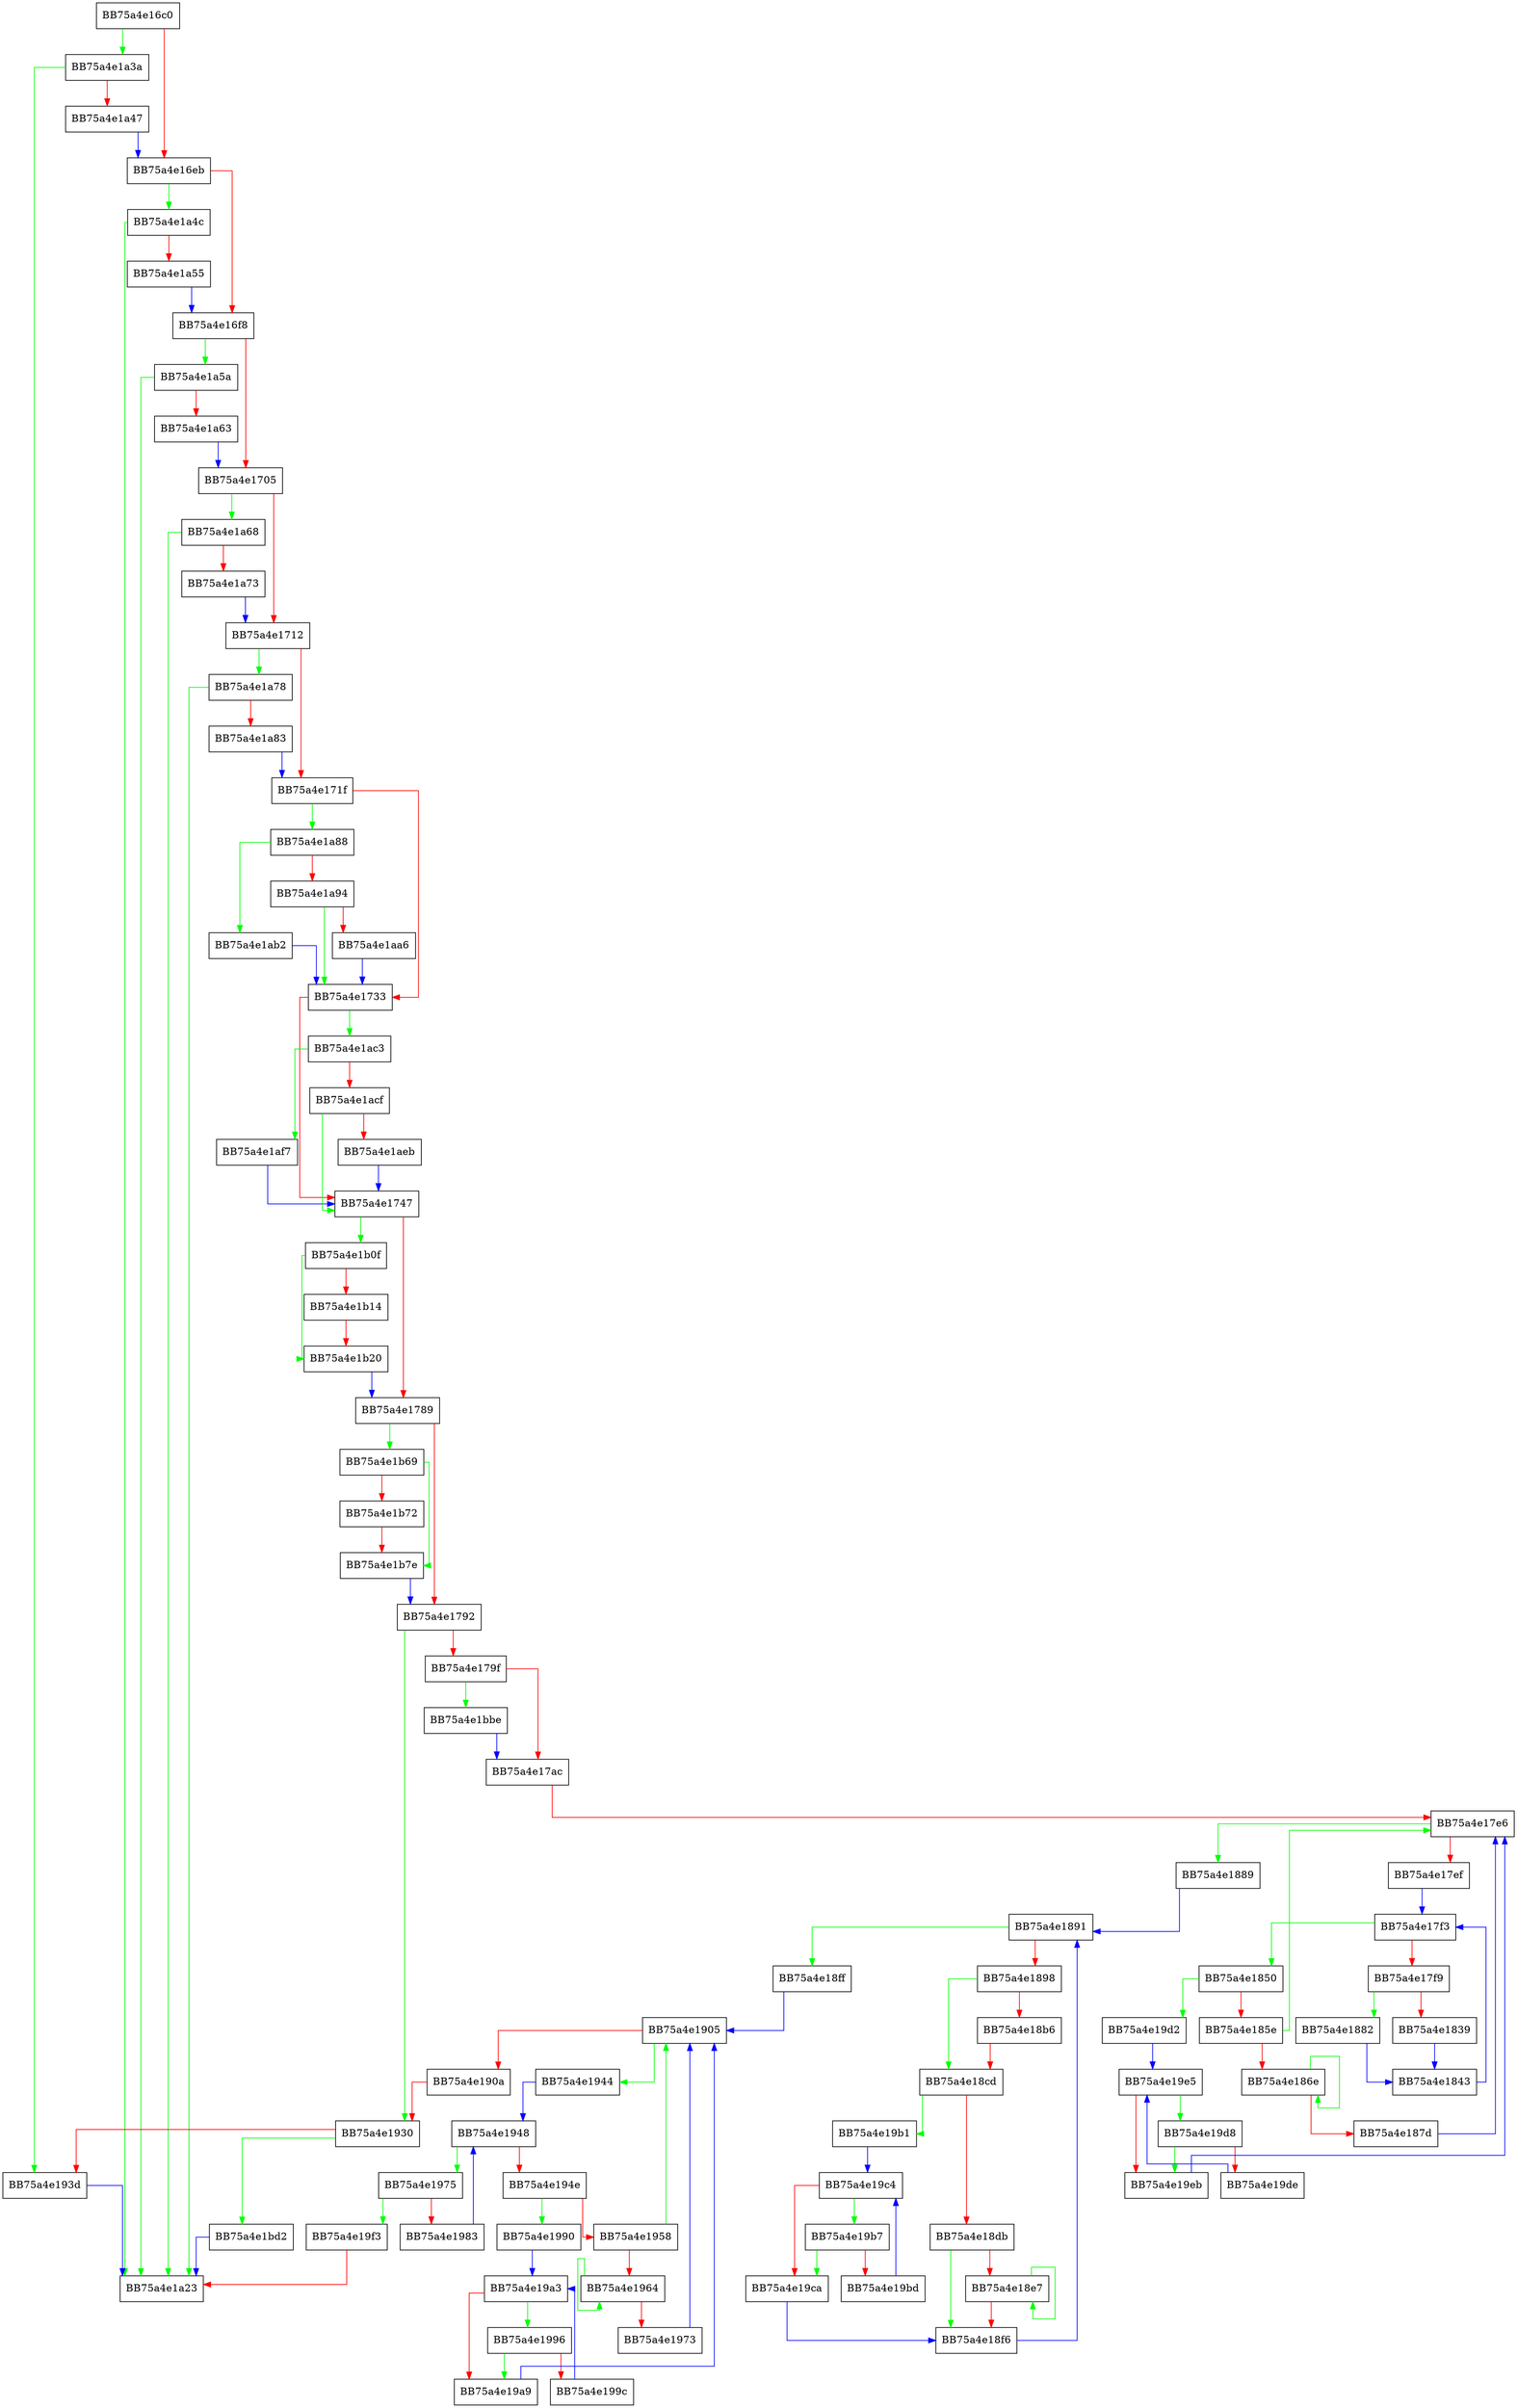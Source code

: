 digraph threat_info_end {
  node [shape="box"];
  graph [splines=ortho];
  BB75a4e16c0 -> BB75a4e1a3a [color="green"];
  BB75a4e16c0 -> BB75a4e16eb [color="red"];
  BB75a4e16eb -> BB75a4e1a4c [color="green"];
  BB75a4e16eb -> BB75a4e16f8 [color="red"];
  BB75a4e16f8 -> BB75a4e1a5a [color="green"];
  BB75a4e16f8 -> BB75a4e1705 [color="red"];
  BB75a4e1705 -> BB75a4e1a68 [color="green"];
  BB75a4e1705 -> BB75a4e1712 [color="red"];
  BB75a4e1712 -> BB75a4e1a78 [color="green"];
  BB75a4e1712 -> BB75a4e171f [color="red"];
  BB75a4e171f -> BB75a4e1a88 [color="green"];
  BB75a4e171f -> BB75a4e1733 [color="red"];
  BB75a4e1733 -> BB75a4e1ac3 [color="green"];
  BB75a4e1733 -> BB75a4e1747 [color="red"];
  BB75a4e1747 -> BB75a4e1b0f [color="green"];
  BB75a4e1747 -> BB75a4e1789 [color="red"];
  BB75a4e1789 -> BB75a4e1b69 [color="green"];
  BB75a4e1789 -> BB75a4e1792 [color="red"];
  BB75a4e1792 -> BB75a4e1930 [color="green"];
  BB75a4e1792 -> BB75a4e179f [color="red"];
  BB75a4e179f -> BB75a4e1bbe [color="green"];
  BB75a4e179f -> BB75a4e17ac [color="red"];
  BB75a4e17ac -> BB75a4e17e6 [color="red"];
  BB75a4e17e6 -> BB75a4e1889 [color="green"];
  BB75a4e17e6 -> BB75a4e17ef [color="red"];
  BB75a4e17ef -> BB75a4e17f3 [color="blue"];
  BB75a4e17f3 -> BB75a4e1850 [color="green"];
  BB75a4e17f3 -> BB75a4e17f9 [color="red"];
  BB75a4e17f9 -> BB75a4e1882 [color="green"];
  BB75a4e17f9 -> BB75a4e1839 [color="red"];
  BB75a4e1839 -> BB75a4e1843 [color="blue"];
  BB75a4e1843 -> BB75a4e17f3 [color="blue"];
  BB75a4e1850 -> BB75a4e19d2 [color="green"];
  BB75a4e1850 -> BB75a4e185e [color="red"];
  BB75a4e185e -> BB75a4e17e6 [color="green"];
  BB75a4e185e -> BB75a4e186e [color="red"];
  BB75a4e186e -> BB75a4e186e [color="green"];
  BB75a4e186e -> BB75a4e187d [color="red"];
  BB75a4e187d -> BB75a4e17e6 [color="blue"];
  BB75a4e1882 -> BB75a4e1843 [color="blue"];
  BB75a4e1889 -> BB75a4e1891 [color="blue"];
  BB75a4e1891 -> BB75a4e18ff [color="green"];
  BB75a4e1891 -> BB75a4e1898 [color="red"];
  BB75a4e1898 -> BB75a4e18cd [color="green"];
  BB75a4e1898 -> BB75a4e18b6 [color="red"];
  BB75a4e18b6 -> BB75a4e18cd [color="red"];
  BB75a4e18cd -> BB75a4e19b1 [color="green"];
  BB75a4e18cd -> BB75a4e18db [color="red"];
  BB75a4e18db -> BB75a4e18f6 [color="green"];
  BB75a4e18db -> BB75a4e18e7 [color="red"];
  BB75a4e18e7 -> BB75a4e18e7 [color="green"];
  BB75a4e18e7 -> BB75a4e18f6 [color="red"];
  BB75a4e18f6 -> BB75a4e1891 [color="blue"];
  BB75a4e18ff -> BB75a4e1905 [color="blue"];
  BB75a4e1905 -> BB75a4e1944 [color="green"];
  BB75a4e1905 -> BB75a4e190a [color="red"];
  BB75a4e190a -> BB75a4e1930 [color="red"];
  BB75a4e1930 -> BB75a4e1bd2 [color="green"];
  BB75a4e1930 -> BB75a4e193d [color="red"];
  BB75a4e193d -> BB75a4e1a23 [color="blue"];
  BB75a4e1944 -> BB75a4e1948 [color="blue"];
  BB75a4e1948 -> BB75a4e1975 [color="green"];
  BB75a4e1948 -> BB75a4e194e [color="red"];
  BB75a4e194e -> BB75a4e1990 [color="green"];
  BB75a4e194e -> BB75a4e1958 [color="red"];
  BB75a4e1958 -> BB75a4e1905 [color="green"];
  BB75a4e1958 -> BB75a4e1964 [color="red"];
  BB75a4e1964 -> BB75a4e1964 [color="green"];
  BB75a4e1964 -> BB75a4e1973 [color="red"];
  BB75a4e1973 -> BB75a4e1905 [color="blue"];
  BB75a4e1975 -> BB75a4e19f3 [color="green"];
  BB75a4e1975 -> BB75a4e1983 [color="red"];
  BB75a4e1983 -> BB75a4e1948 [color="blue"];
  BB75a4e1990 -> BB75a4e19a3 [color="blue"];
  BB75a4e1996 -> BB75a4e19a9 [color="green"];
  BB75a4e1996 -> BB75a4e199c [color="red"];
  BB75a4e199c -> BB75a4e19a3 [color="blue"];
  BB75a4e19a3 -> BB75a4e1996 [color="green"];
  BB75a4e19a3 -> BB75a4e19a9 [color="red"];
  BB75a4e19a9 -> BB75a4e1905 [color="blue"];
  BB75a4e19b1 -> BB75a4e19c4 [color="blue"];
  BB75a4e19b7 -> BB75a4e19ca [color="green"];
  BB75a4e19b7 -> BB75a4e19bd [color="red"];
  BB75a4e19bd -> BB75a4e19c4 [color="blue"];
  BB75a4e19c4 -> BB75a4e19b7 [color="green"];
  BB75a4e19c4 -> BB75a4e19ca [color="red"];
  BB75a4e19ca -> BB75a4e18f6 [color="blue"];
  BB75a4e19d2 -> BB75a4e19e5 [color="blue"];
  BB75a4e19d8 -> BB75a4e19eb [color="green"];
  BB75a4e19d8 -> BB75a4e19de [color="red"];
  BB75a4e19de -> BB75a4e19e5 [color="blue"];
  BB75a4e19e5 -> BB75a4e19d8 [color="green"];
  BB75a4e19e5 -> BB75a4e19eb [color="red"];
  BB75a4e19eb -> BB75a4e17e6 [color="blue"];
  BB75a4e19f3 -> BB75a4e1a23 [color="red"];
  BB75a4e1a3a -> BB75a4e193d [color="green"];
  BB75a4e1a3a -> BB75a4e1a47 [color="red"];
  BB75a4e1a47 -> BB75a4e16eb [color="blue"];
  BB75a4e1a4c -> BB75a4e1a23 [color="green"];
  BB75a4e1a4c -> BB75a4e1a55 [color="red"];
  BB75a4e1a55 -> BB75a4e16f8 [color="blue"];
  BB75a4e1a5a -> BB75a4e1a23 [color="green"];
  BB75a4e1a5a -> BB75a4e1a63 [color="red"];
  BB75a4e1a63 -> BB75a4e1705 [color="blue"];
  BB75a4e1a68 -> BB75a4e1a23 [color="green"];
  BB75a4e1a68 -> BB75a4e1a73 [color="red"];
  BB75a4e1a73 -> BB75a4e1712 [color="blue"];
  BB75a4e1a78 -> BB75a4e1a23 [color="green"];
  BB75a4e1a78 -> BB75a4e1a83 [color="red"];
  BB75a4e1a83 -> BB75a4e171f [color="blue"];
  BB75a4e1a88 -> BB75a4e1ab2 [color="green"];
  BB75a4e1a88 -> BB75a4e1a94 [color="red"];
  BB75a4e1a94 -> BB75a4e1733 [color="green"];
  BB75a4e1a94 -> BB75a4e1aa6 [color="red"];
  BB75a4e1aa6 -> BB75a4e1733 [color="blue"];
  BB75a4e1ab2 -> BB75a4e1733 [color="blue"];
  BB75a4e1ac3 -> BB75a4e1af7 [color="green"];
  BB75a4e1ac3 -> BB75a4e1acf [color="red"];
  BB75a4e1acf -> BB75a4e1747 [color="green"];
  BB75a4e1acf -> BB75a4e1aeb [color="red"];
  BB75a4e1aeb -> BB75a4e1747 [color="blue"];
  BB75a4e1af7 -> BB75a4e1747 [color="blue"];
  BB75a4e1b0f -> BB75a4e1b20 [color="green"];
  BB75a4e1b0f -> BB75a4e1b14 [color="red"];
  BB75a4e1b14 -> BB75a4e1b20 [color="red"];
  BB75a4e1b20 -> BB75a4e1789 [color="blue"];
  BB75a4e1b69 -> BB75a4e1b7e [color="green"];
  BB75a4e1b69 -> BB75a4e1b72 [color="red"];
  BB75a4e1b72 -> BB75a4e1b7e [color="red"];
  BB75a4e1b7e -> BB75a4e1792 [color="blue"];
  BB75a4e1bbe -> BB75a4e17ac [color="blue"];
  BB75a4e1bd2 -> BB75a4e1a23 [color="blue"];
}